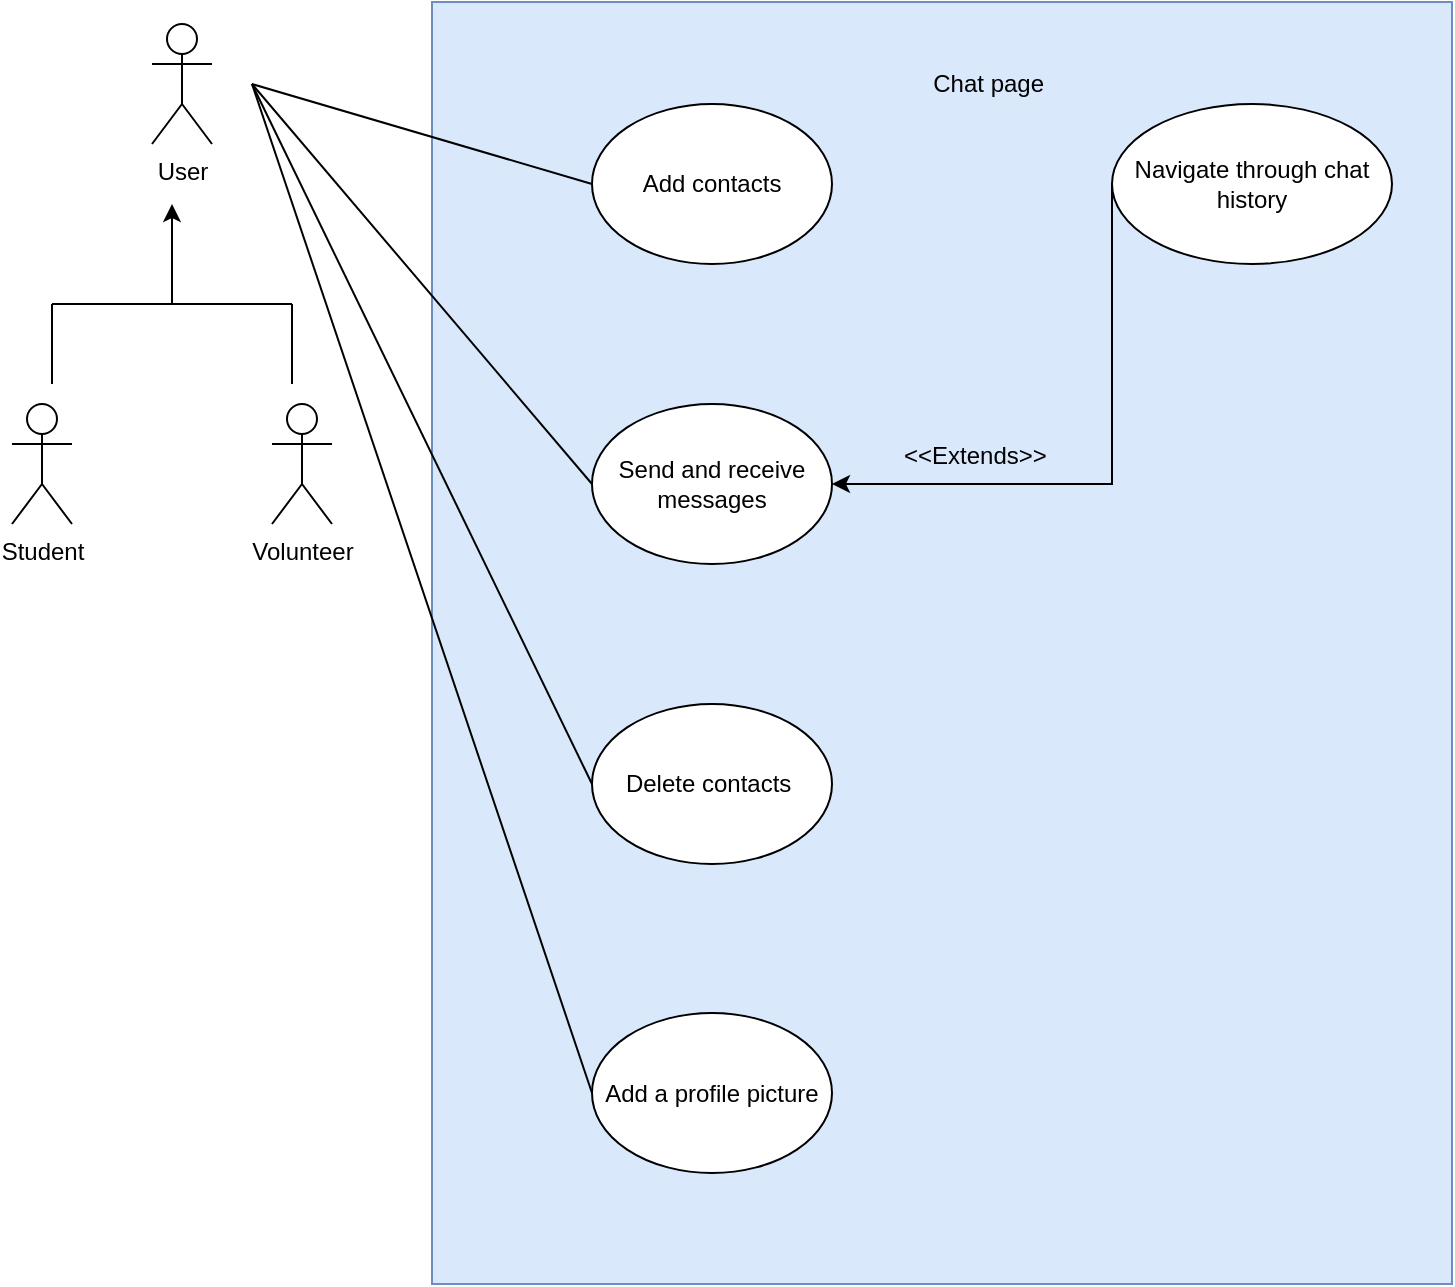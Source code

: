 <mxfile version="17.2.4" type="device"><diagram id="qAQOW4npHk4CtMRO2aBT" name="Page-1"><mxGraphModel dx="903" dy="645" grid="1" gridSize="10" guides="1" tooltips="1" connect="1" arrows="1" fold="1" page="1" pageScale="1" pageWidth="827" pageHeight="1169" math="0" shadow="0"><root><mxCell id="0"/><mxCell id="1" parent="0"/><mxCell id="R1qW2P0DQYLrc0Vg61Ua-2" value="User" style="shape=umlActor;verticalLabelPosition=bottom;verticalAlign=top;html=1;outlineConnect=0;" vertex="1" parent="1"><mxGeometry x="110" y="50" width="30" height="60" as="geometry"/></mxCell><mxCell id="R1qW2P0DQYLrc0Vg61Ua-3" value="Volunteer" style="shape=umlActor;verticalLabelPosition=bottom;verticalAlign=top;html=1;outlineConnect=0;" vertex="1" parent="1"><mxGeometry x="170" y="240" width="30" height="60" as="geometry"/></mxCell><mxCell id="R1qW2P0DQYLrc0Vg61Ua-4" value="Student" style="shape=umlActor;verticalLabelPosition=bottom;verticalAlign=top;html=1;outlineConnect=0;" vertex="1" parent="1"><mxGeometry x="40" y="240" width="30" height="60" as="geometry"/></mxCell><mxCell id="R1qW2P0DQYLrc0Vg61Ua-5" value="" style="endArrow=none;html=1;rounded=0;" edge="1" parent="1"><mxGeometry width="50" height="50" relative="1" as="geometry"><mxPoint x="60" y="230" as="sourcePoint"/><mxPoint x="60" y="190" as="targetPoint"/></mxGeometry></mxCell><mxCell id="R1qW2P0DQYLrc0Vg61Ua-6" value="" style="endArrow=none;html=1;rounded=0;" edge="1" parent="1"><mxGeometry width="50" height="50" relative="1" as="geometry"><mxPoint x="180" y="230" as="sourcePoint"/><mxPoint x="180" y="190" as="targetPoint"/></mxGeometry></mxCell><mxCell id="R1qW2P0DQYLrc0Vg61Ua-7" value="" style="endArrow=none;html=1;rounded=0;" edge="1" parent="1"><mxGeometry width="50" height="50" relative="1" as="geometry"><mxPoint x="60" y="190" as="sourcePoint"/><mxPoint x="180" y="190" as="targetPoint"/></mxGeometry></mxCell><mxCell id="R1qW2P0DQYLrc0Vg61Ua-8" value="" style="endArrow=classic;html=1;rounded=0;" edge="1" parent="1"><mxGeometry width="50" height="50" relative="1" as="geometry"><mxPoint x="120" y="190" as="sourcePoint"/><mxPoint x="120" y="140" as="targetPoint"/></mxGeometry></mxCell><mxCell id="R1qW2P0DQYLrc0Vg61Ua-9" value="" style="rounded=0;whiteSpace=wrap;html=1;fillColor=#dae8fc;strokeColor=#6c8ebf;" vertex="1" parent="1"><mxGeometry x="250" y="39" width="510" height="641" as="geometry"/></mxCell><mxCell id="R1qW2P0DQYLrc0Vg61Ua-10" value="Add contacts" style="ellipse;whiteSpace=wrap;html=1;" vertex="1" parent="1"><mxGeometry x="330" y="90" width="120" height="80" as="geometry"/></mxCell><mxCell id="R1qW2P0DQYLrc0Vg61Ua-11" value="Send and receive messages" style="ellipse;whiteSpace=wrap;html=1;" vertex="1" parent="1"><mxGeometry x="330" y="240" width="120" height="80" as="geometry"/></mxCell><mxCell id="R1qW2P0DQYLrc0Vg61Ua-12" value="Delete contacts&amp;nbsp;" style="ellipse;whiteSpace=wrap;html=1;" vertex="1" parent="1"><mxGeometry x="330" y="390" width="120" height="80" as="geometry"/></mxCell><mxCell id="R1qW2P0DQYLrc0Vg61Ua-13" value="Add a profile picture" style="ellipse;whiteSpace=wrap;html=1;" vertex="1" parent="1"><mxGeometry x="330" y="544.5" width="120" height="80" as="geometry"/></mxCell><mxCell id="R1qW2P0DQYLrc0Vg61Ua-14" value="Navigate through chat history&lt;br&gt;" style="ellipse;whiteSpace=wrap;html=1;" vertex="1" parent="1"><mxGeometry x="590" y="90" width="140" height="80" as="geometry"/></mxCell><mxCell id="R1qW2P0DQYLrc0Vg61Ua-15" value="Chat page&amp;nbsp;" style="text;html=1;strokeColor=none;fillColor=none;align=center;verticalAlign=middle;whiteSpace=wrap;rounded=0;" vertex="1" parent="1"><mxGeometry x="490" y="65" width="80" height="30" as="geometry"/></mxCell><mxCell id="R1qW2P0DQYLrc0Vg61Ua-19" value="" style="endArrow=classic;html=1;rounded=0;exitX=0;exitY=0.5;exitDx=0;exitDy=0;entryX=1;entryY=0.5;entryDx=0;entryDy=0;" edge="1" parent="1" source="R1qW2P0DQYLrc0Vg61Ua-14" target="R1qW2P0DQYLrc0Vg61Ua-11"><mxGeometry width="50" height="50" relative="1" as="geometry"><mxPoint x="490" y="220" as="sourcePoint"/><mxPoint x="540" y="170" as="targetPoint"/><Array as="points"><mxPoint x="590" y="280"/></Array></mxGeometry></mxCell><mxCell id="R1qW2P0DQYLrc0Vg61Ua-22" value="&lt;&lt;Extends&gt;&gt;" style="text;strokeColor=none;fillColor=none;align=left;verticalAlign=middle;spacingLeft=4;spacingRight=4;overflow=hidden;points=[[0,0.5],[1,0.5]];portConstraint=eastwest;rotatable=0;" vertex="1" parent="1"><mxGeometry x="480" y="250" width="90" height="30" as="geometry"/></mxCell><mxCell id="R1qW2P0DQYLrc0Vg61Ua-23" value="" style="endArrow=none;html=1;rounded=0;entryX=0;entryY=0.5;entryDx=0;entryDy=0;" edge="1" parent="1" target="R1qW2P0DQYLrc0Vg61Ua-10"><mxGeometry width="50" height="50" relative="1" as="geometry"><mxPoint x="160" y="80" as="sourcePoint"/><mxPoint x="210" y="30" as="targetPoint"/></mxGeometry></mxCell><mxCell id="R1qW2P0DQYLrc0Vg61Ua-24" value="" style="endArrow=none;html=1;rounded=0;entryX=0;entryY=0.5;entryDx=0;entryDy=0;" edge="1" parent="1" target="R1qW2P0DQYLrc0Vg61Ua-11"><mxGeometry width="50" height="50" relative="1" as="geometry"><mxPoint x="160" y="80" as="sourcePoint"/><mxPoint x="340" y="140" as="targetPoint"/></mxGeometry></mxCell><mxCell id="R1qW2P0DQYLrc0Vg61Ua-25" value="" style="endArrow=none;html=1;rounded=0;entryX=0;entryY=0.5;entryDx=0;entryDy=0;" edge="1" parent="1" target="R1qW2P0DQYLrc0Vg61Ua-12"><mxGeometry width="50" height="50" relative="1" as="geometry"><mxPoint x="160" y="80" as="sourcePoint"/><mxPoint x="350" y="150" as="targetPoint"/></mxGeometry></mxCell><mxCell id="R1qW2P0DQYLrc0Vg61Ua-26" value="" style="endArrow=none;html=1;rounded=0;entryX=0;entryY=0.5;entryDx=0;entryDy=0;" edge="1" parent="1" target="R1qW2P0DQYLrc0Vg61Ua-13"><mxGeometry width="50" height="50" relative="1" as="geometry"><mxPoint x="160" y="80" as="sourcePoint"/><mxPoint x="360" y="160" as="targetPoint"/></mxGeometry></mxCell></root></mxGraphModel></diagram></mxfile>